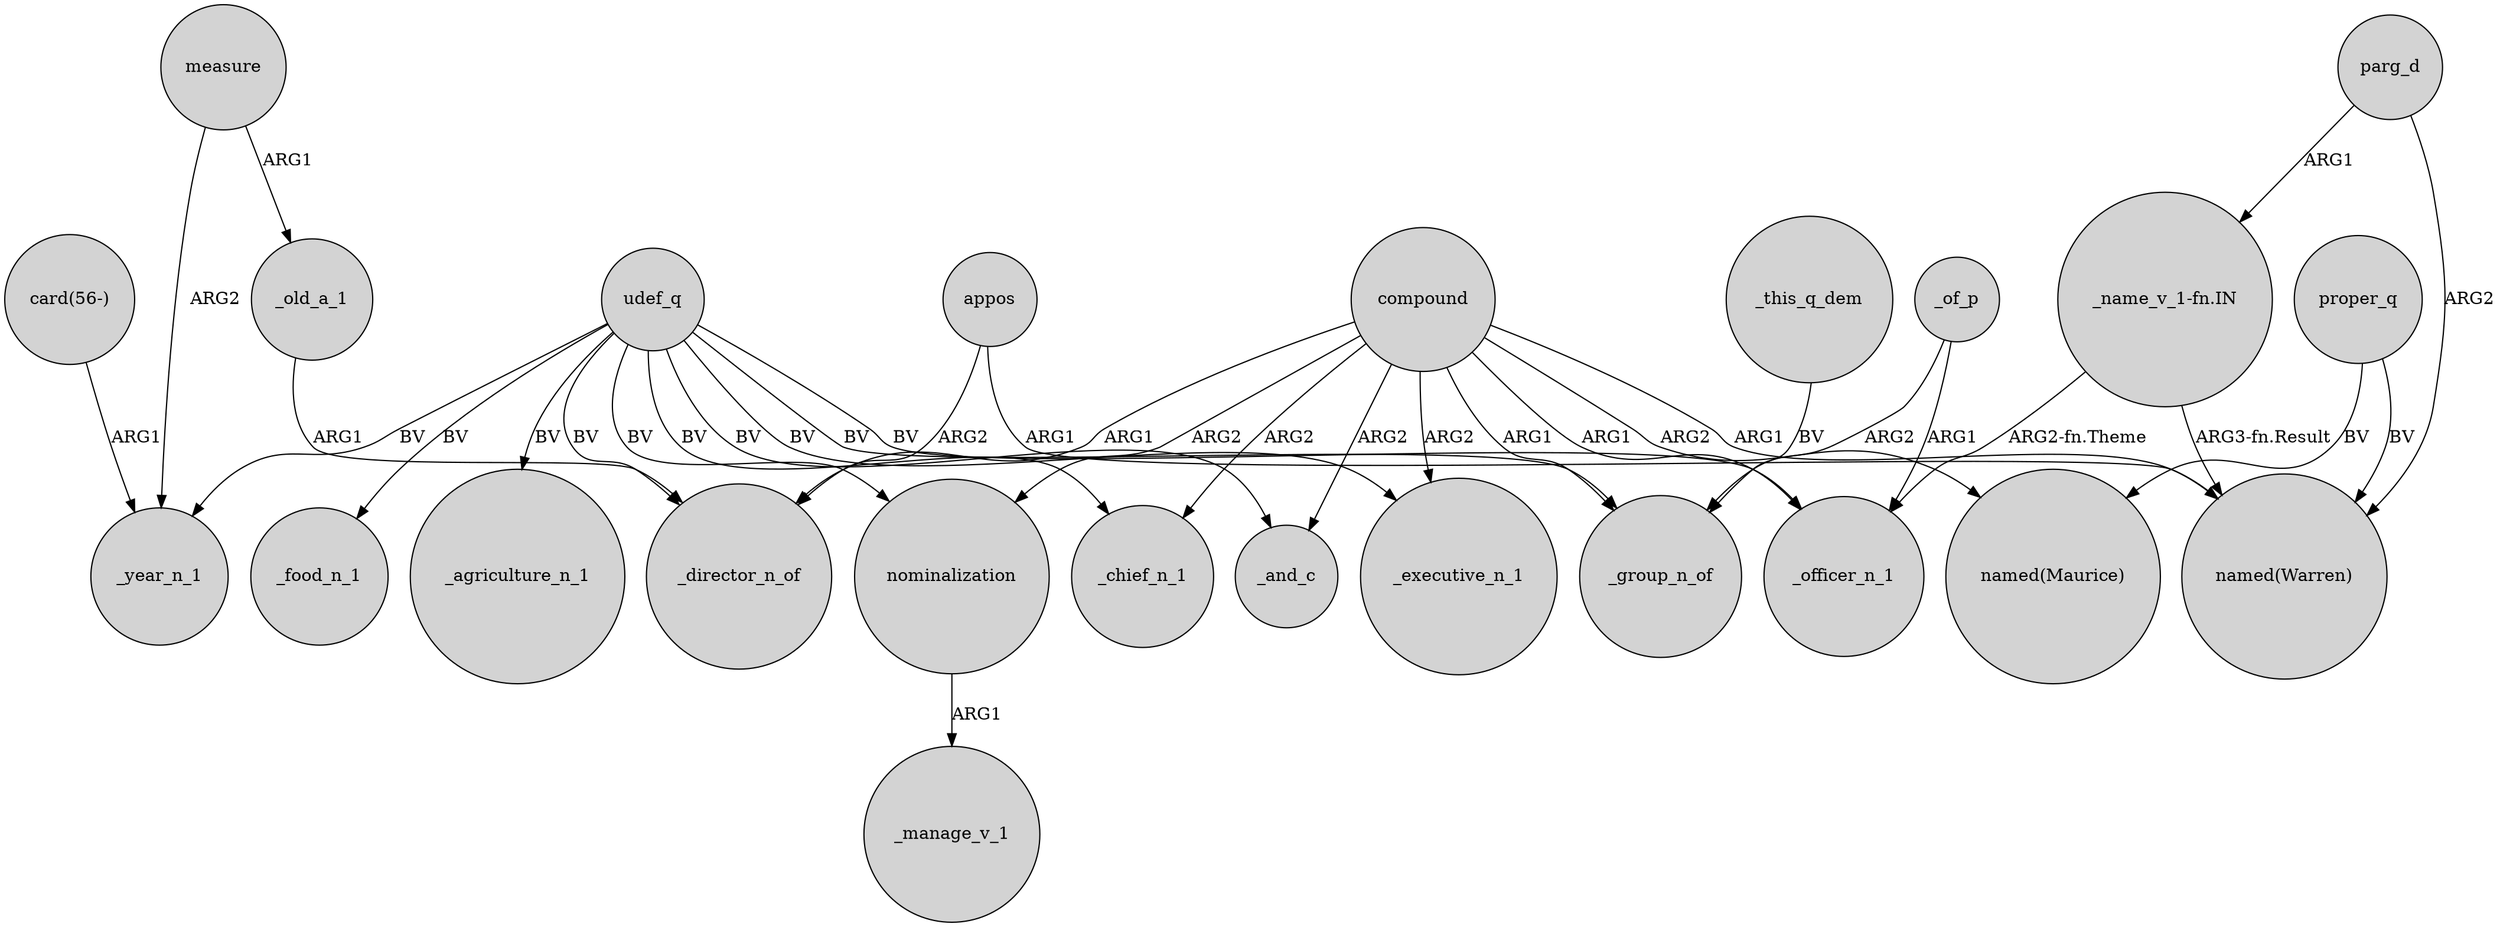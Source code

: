 digraph {
	node [shape=circle style=filled]
	measure -> _year_n_1 [label=ARG2]
	udef_q -> _executive_n_1 [label=BV]
	parg_d -> "named(Warren)" [label=ARG2]
	compound -> "named(Maurice)" [label=ARG2]
	compound -> nominalization [label=ARG2]
	"_name_v_1-fn.IN" -> _officer_n_1 [label="ARG2-fn.Theme"]
	parg_d -> "_name_v_1-fn.IN" [label=ARG1]
	appos -> "named(Warren)" [label=ARG1]
	proper_q -> "named(Maurice)" [label=BV]
	_of_p -> _group_n_of [label=ARG2]
	udef_q -> _food_n_1 [label=BV]
	compound -> _chief_n_1 [label=ARG2]
	measure -> _old_a_1 [label=ARG1]
	compound -> _officer_n_1 [label=ARG1]
	_old_a_1 -> _director_n_of [label=ARG1]
	compound -> _and_c [label=ARG2]
	udef_q -> _chief_n_1 [label=BV]
	udef_q -> _officer_n_1 [label=BV]
	"card(56-)" -> _year_n_1 [label=ARG1]
	udef_q -> nominalization [label=BV]
	_this_q_dem -> _group_n_of [label=BV]
	compound -> "named(Warren)" [label=ARG1]
	_of_p -> _officer_n_1 [label=ARG1]
	udef_q -> _year_n_1 [label=BV]
	udef_q -> _agriculture_n_1 [label=BV]
	"_name_v_1-fn.IN" -> "named(Warren)" [label="ARG3-fn.Result"]
	compound -> _director_n_of [label=ARG1]
	compound -> _executive_n_1 [label=ARG2]
	udef_q -> _and_c [label=BV]
	nominalization -> _manage_v_1 [label=ARG1]
	appos -> _director_n_of [label=ARG2]
	compound -> _group_n_of [label=ARG1]
	udef_q -> _director_n_of [label=BV]
	proper_q -> "named(Warren)" [label=BV]
	udef_q -> _group_n_of [label=BV]
}
